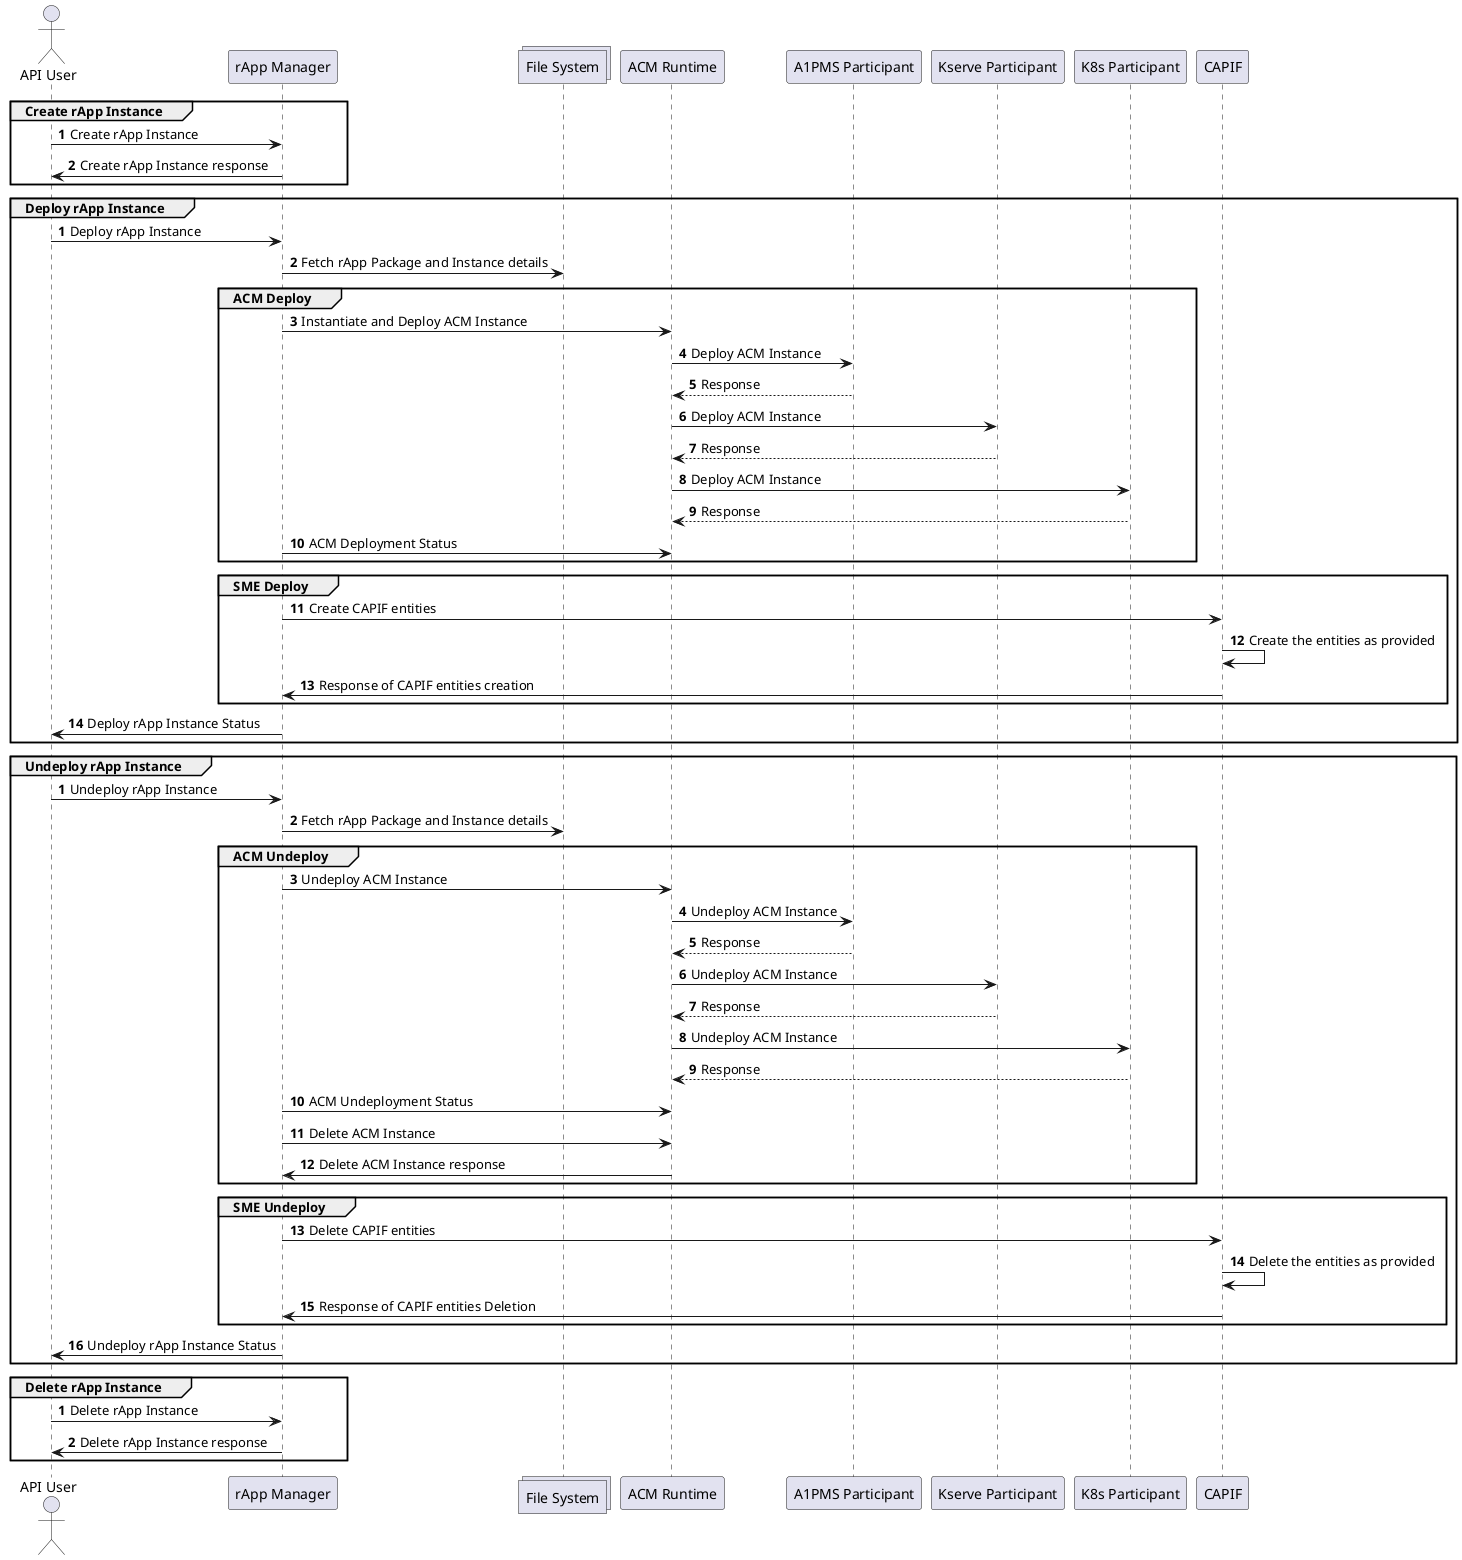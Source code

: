 @startuml
autonumber

actor "API User"
participant "rApp Manager"
collections "File System"
participant "ACM Runtime"
participant "A1PMS Participant"
participant "Kserve Participant"
participant "K8s Participant"
participant "CAPIF"

autonumber
group Create rApp Instance
"API User"->"rApp Manager": Create rApp Instance
"rApp Manager"->"API User": Create rApp Instance response
end

autonumber
group Deploy rApp Instance
"API User"->"rApp Manager": Deploy rApp Instance
"rApp Manager"->"File System": Fetch rApp Package and Instance details
    group ACM Deploy
        "rApp Manager"->"ACM Runtime": Instantiate and Deploy ACM Instance
        "ACM Runtime"->"A1PMS Participant": Deploy ACM Instance
        "ACM Runtime"<--"A1PMS Participant": Response
        "ACM Runtime"->"Kserve Participant": Deploy ACM Instance
        "ACM Runtime"<--"Kserve Participant": Response
        "ACM Runtime"->"K8s Participant": Deploy ACM Instance
        "ACM Runtime"<--"K8s Participant": Response
        "rApp Manager"->"ACM Runtime": ACM Deployment Status
    end

    group SME Deploy
    "rApp Manager"->"CAPIF": Create CAPIF entities
    "CAPIF"->"CAPIF": Create the entities as provided
    "rApp Manager"<-"CAPIF": Response of CAPIF entities creation
    end
"API User"<-"rApp Manager": Deploy rApp Instance Status
end

autonumber
group Undeploy rApp Instance
"API User"->"rApp Manager": Undeploy rApp Instance
"rApp Manager"->"File System": Fetch rApp Package and Instance details
    group ACM Undeploy
        "rApp Manager"->"ACM Runtime": Undeploy ACM Instance
        "ACM Runtime"->"A1PMS Participant": Undeploy ACM Instance
        "ACM Runtime"<--"A1PMS Participant": Response
        "ACM Runtime"->"Kserve Participant": Undeploy ACM Instance
        "ACM Runtime"<--"Kserve Participant": Response
        "ACM Runtime"->"K8s Participant": Undeploy ACM Instance
        "ACM Runtime"<--"K8s Participant": Response
        "rApp Manager"->"ACM Runtime": ACM Undeployment Status
        "rApp Manager"->"ACM Runtime": Delete ACM Instance
        "rApp Manager"<-"ACM Runtime": Delete ACM Instance response
    end

    group SME Undeploy
    "rApp Manager"->"CAPIF": Delete CAPIF entities
    "CAPIF"->"CAPIF": Delete the entities as provided
    "rApp Manager"<-"CAPIF": Response of CAPIF entities Deletion
    end
"API User"<-"rApp Manager": Undeploy rApp Instance Status
end

autonumber
group Delete rApp Instance
"API User"->"rApp Manager": Delete rApp Instance
"rApp Manager"->"API User": Delete rApp Instance response
end

@enduml
